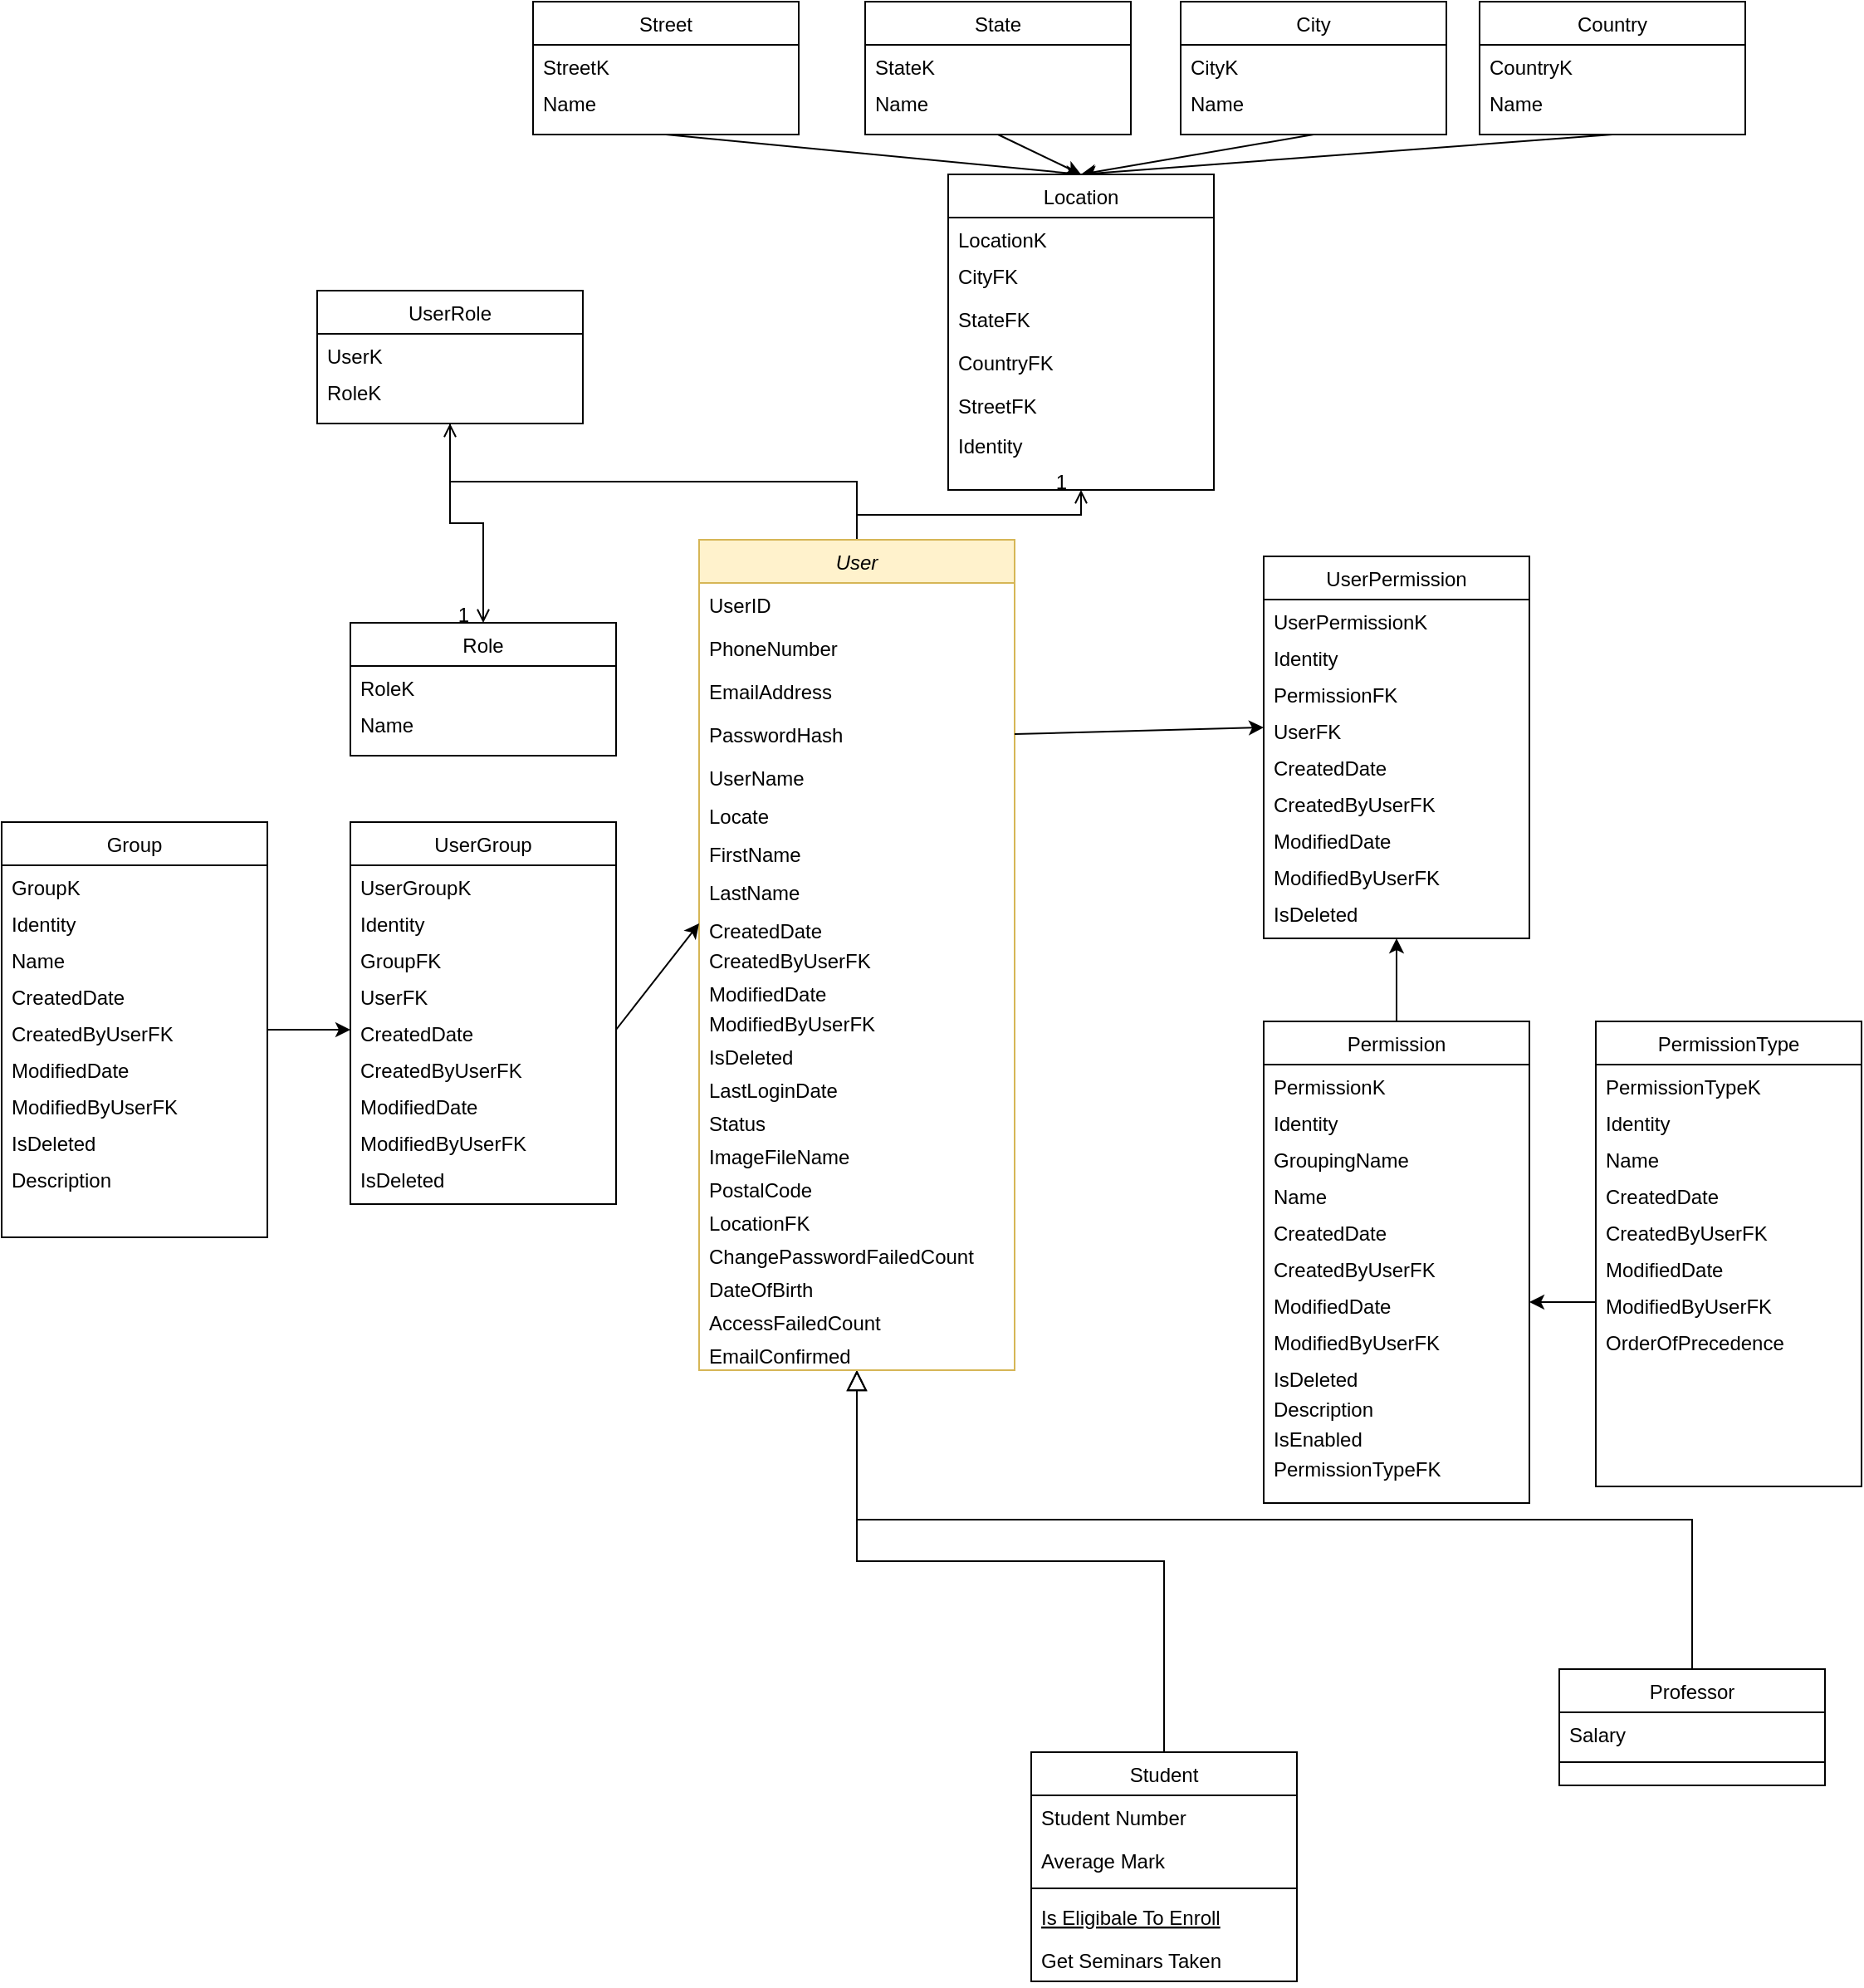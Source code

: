 <mxfile version="13.6.6" type="github">
  <diagram id="C5RBs43oDa-KdzZeNtuy" name="Page-1">
    <mxGraphModel dx="1669" dy="1644" grid="1" gridSize="10" guides="1" tooltips="1" connect="1" arrows="1" fold="1" page="1" pageScale="1" pageWidth="827" pageHeight="1169" math="0" shadow="0">
      <root>
        <mxCell id="WIyWlLk6GJQsqaUBKTNV-0" />
        <mxCell id="WIyWlLk6GJQsqaUBKTNV-1" parent="WIyWlLk6GJQsqaUBKTNV-0" />
        <mxCell id="zkfFHV4jXpPFQw0GAbJ--12" value="" style="endArrow=block;endSize=10;endFill=0;shadow=0;strokeWidth=1;rounded=0;edgeStyle=elbowEdgeStyle;elbow=vertical;" parent="WIyWlLk6GJQsqaUBKTNV-1" source="zkfFHV4jXpPFQw0GAbJ--6" target="zkfFHV4jXpPFQw0GAbJ--0" edge="1">
          <mxGeometry width="160" relative="1" as="geometry">
            <mxPoint x="200" y="203" as="sourcePoint" />
            <mxPoint x="200" y="203" as="targetPoint" />
          </mxGeometry>
        </mxCell>
        <mxCell id="zkfFHV4jXpPFQw0GAbJ--16" value="" style="endArrow=block;endSize=10;endFill=0;shadow=0;strokeWidth=1;rounded=0;edgeStyle=elbowEdgeStyle;elbow=vertical;" parent="WIyWlLk6GJQsqaUBKTNV-1" source="zkfFHV4jXpPFQw0GAbJ--13" target="zkfFHV4jXpPFQw0GAbJ--0" edge="1">
          <mxGeometry width="160" relative="1" as="geometry">
            <mxPoint x="210" y="373" as="sourcePoint" />
            <mxPoint x="310" y="271" as="targetPoint" />
          </mxGeometry>
        </mxCell>
        <mxCell id="zkfFHV4jXpPFQw0GAbJ--26" value="" style="endArrow=open;shadow=0;strokeWidth=1;rounded=0;endFill=1;edgeStyle=elbowEdgeStyle;elbow=vertical;entryX=0.5;entryY=1;entryDx=0;entryDy=0;" parent="WIyWlLk6GJQsqaUBKTNV-1" source="zkfFHV4jXpPFQw0GAbJ--0" target="Q-3guyebxXpcDZq1tB_L-99" edge="1">
          <mxGeometry x="0.5" y="41" relative="1" as="geometry">
            <mxPoint x="380" y="192" as="sourcePoint" />
            <mxPoint x="540" y="192" as="targetPoint" />
            <mxPoint x="-40" y="32" as="offset" />
          </mxGeometry>
        </mxCell>
        <mxCell id="zkfFHV4jXpPFQw0GAbJ--28" value="1" style="resizable=0;align=right;verticalAlign=bottom;labelBackgroundColor=none;fontSize=12;" parent="zkfFHV4jXpPFQw0GAbJ--26" connectable="0" vertex="1">
          <mxGeometry x="1" relative="1" as="geometry">
            <mxPoint x="-7" y="4" as="offset" />
          </mxGeometry>
        </mxCell>
        <mxCell id="zkfFHV4jXpPFQw0GAbJ--6" value="Student" style="swimlane;fontStyle=0;align=center;verticalAlign=top;childLayout=stackLayout;horizontal=1;startSize=26;horizontalStack=0;resizeParent=1;resizeLast=0;collapsible=1;marginBottom=0;rounded=0;shadow=0;strokeWidth=1;" parent="WIyWlLk6GJQsqaUBKTNV-1" vertex="1">
          <mxGeometry x="190" y="470" width="160" height="138" as="geometry">
            <mxRectangle x="130" y="380" width="160" height="26" as="alternateBounds" />
          </mxGeometry>
        </mxCell>
        <mxCell id="zkfFHV4jXpPFQw0GAbJ--7" value="Student Number" style="text;align=left;verticalAlign=top;spacingLeft=4;spacingRight=4;overflow=hidden;rotatable=0;points=[[0,0.5],[1,0.5]];portConstraint=eastwest;" parent="zkfFHV4jXpPFQw0GAbJ--6" vertex="1">
          <mxGeometry y="26" width="160" height="26" as="geometry" />
        </mxCell>
        <mxCell id="zkfFHV4jXpPFQw0GAbJ--8" value="Average Mark" style="text;align=left;verticalAlign=top;spacingLeft=4;spacingRight=4;overflow=hidden;rotatable=0;points=[[0,0.5],[1,0.5]];portConstraint=eastwest;rounded=0;shadow=0;html=0;" parent="zkfFHV4jXpPFQw0GAbJ--6" vertex="1">
          <mxGeometry y="52" width="160" height="26" as="geometry" />
        </mxCell>
        <mxCell id="zkfFHV4jXpPFQw0GAbJ--9" value="" style="line;html=1;strokeWidth=1;align=left;verticalAlign=middle;spacingTop=-1;spacingLeft=3;spacingRight=3;rotatable=0;labelPosition=right;points=[];portConstraint=eastwest;" parent="zkfFHV4jXpPFQw0GAbJ--6" vertex="1">
          <mxGeometry y="78" width="160" height="8" as="geometry" />
        </mxCell>
        <mxCell id="zkfFHV4jXpPFQw0GAbJ--10" value="Is Eligibale To Enroll" style="text;align=left;verticalAlign=top;spacingLeft=4;spacingRight=4;overflow=hidden;rotatable=0;points=[[0,0.5],[1,0.5]];portConstraint=eastwest;fontStyle=4" parent="zkfFHV4jXpPFQw0GAbJ--6" vertex="1">
          <mxGeometry y="86" width="160" height="26" as="geometry" />
        </mxCell>
        <mxCell id="zkfFHV4jXpPFQw0GAbJ--11" value="Get Seminars Taken" style="text;align=left;verticalAlign=top;spacingLeft=4;spacingRight=4;overflow=hidden;rotatable=0;points=[[0,0.5],[1,0.5]];portConstraint=eastwest;" parent="zkfFHV4jXpPFQw0GAbJ--6" vertex="1">
          <mxGeometry y="112" width="160" height="26" as="geometry" />
        </mxCell>
        <mxCell id="zkfFHV4jXpPFQw0GAbJ--13" value="Professor" style="swimlane;fontStyle=0;align=center;verticalAlign=top;childLayout=stackLayout;horizontal=1;startSize=26;horizontalStack=0;resizeParent=1;resizeLast=0;collapsible=1;marginBottom=0;rounded=0;shadow=0;strokeWidth=1;" parent="WIyWlLk6GJQsqaUBKTNV-1" vertex="1">
          <mxGeometry x="508" y="420" width="160" height="70" as="geometry">
            <mxRectangle x="340" y="380" width="170" height="26" as="alternateBounds" />
          </mxGeometry>
        </mxCell>
        <mxCell id="zkfFHV4jXpPFQw0GAbJ--14" value="Salary" style="text;align=left;verticalAlign=top;spacingLeft=4;spacingRight=4;overflow=hidden;rotatable=0;points=[[0,0.5],[1,0.5]];portConstraint=eastwest;" parent="zkfFHV4jXpPFQw0GAbJ--13" vertex="1">
          <mxGeometry y="26" width="160" height="26" as="geometry" />
        </mxCell>
        <mxCell id="zkfFHV4jXpPFQw0GAbJ--15" value="" style="line;html=1;strokeWidth=1;align=left;verticalAlign=middle;spacingTop=-1;spacingLeft=3;spacingRight=3;rotatable=0;labelPosition=right;points=[];portConstraint=eastwest;" parent="zkfFHV4jXpPFQw0GAbJ--13" vertex="1">
          <mxGeometry y="52" width="160" height="8" as="geometry" />
        </mxCell>
        <mxCell id="Q-3guyebxXpcDZq1tB_L-106" value="" style="endArrow=classic;html=1;entryX=0.5;entryY=0;entryDx=0;entryDy=0;exitX=0.5;exitY=1;exitDx=0;exitDy=0;" edge="1" parent="WIyWlLk6GJQsqaUBKTNV-1" source="zkfFHV4jXpPFQw0GAbJ--17" target="Q-3guyebxXpcDZq1tB_L-99">
          <mxGeometry width="50" height="50" relative="1" as="geometry">
            <mxPoint x="390" y="-340" as="sourcePoint" />
            <mxPoint x="440" y="-390" as="targetPoint" />
          </mxGeometry>
        </mxCell>
        <mxCell id="Q-3guyebxXpcDZq1tB_L-114" value="" style="endArrow=classic;html=1;exitX=0.5;exitY=1;exitDx=0;exitDy=0;entryX=0.5;entryY=0;entryDx=0;entryDy=0;" edge="1" parent="WIyWlLk6GJQsqaUBKTNV-1" source="Q-3guyebxXpcDZq1tB_L-107" target="Q-3guyebxXpcDZq1tB_L-99">
          <mxGeometry width="50" height="50" relative="1" as="geometry">
            <mxPoint x="690" y="-350" as="sourcePoint" />
            <mxPoint x="200" y="-330" as="targetPoint" />
          </mxGeometry>
        </mxCell>
        <mxCell id="Q-3guyebxXpcDZq1tB_L-115" value="" style="endArrow=classic;html=1;exitX=0.5;exitY=1;exitDx=0;exitDy=0;entryX=0.5;entryY=0;entryDx=0;entryDy=0;" edge="1" parent="WIyWlLk6GJQsqaUBKTNV-1" source="Q-3guyebxXpcDZq1tB_L-116" target="Q-3guyebxXpcDZq1tB_L-99">
          <mxGeometry width="50" height="50" relative="1" as="geometry">
            <mxPoint x="810" y="-320" as="sourcePoint" />
            <mxPoint x="310" y="-330" as="targetPoint" />
          </mxGeometry>
        </mxCell>
        <mxCell id="Q-3guyebxXpcDZq1tB_L-122" value="" style="endArrow=classic;html=1;exitX=0.5;exitY=1;exitDx=0;exitDy=0;entryX=0.5;entryY=0;entryDx=0;entryDy=0;" edge="1" parent="WIyWlLk6GJQsqaUBKTNV-1" source="Q-3guyebxXpcDZq1tB_L-119" target="Q-3guyebxXpcDZq1tB_L-99">
          <mxGeometry width="50" height="50" relative="1" as="geometry">
            <mxPoint x="490" y="-500" as="sourcePoint" />
            <mxPoint x="200" y="-330" as="targetPoint" />
          </mxGeometry>
        </mxCell>
        <mxCell id="zkfFHV4jXpPFQw0GAbJ--17" value="Street" style="swimlane;fontStyle=0;align=center;verticalAlign=top;childLayout=stackLayout;horizontal=1;startSize=26;horizontalStack=0;resizeParent=1;resizeLast=0;collapsible=1;marginBottom=0;rounded=0;shadow=0;strokeWidth=1;" parent="WIyWlLk6GJQsqaUBKTNV-1" vertex="1">
          <mxGeometry x="-110" y="-584" width="160" height="80" as="geometry">
            <mxRectangle x="550" y="140" width="160" height="26" as="alternateBounds" />
          </mxGeometry>
        </mxCell>
        <mxCell id="zkfFHV4jXpPFQw0GAbJ--18" value="StreetK" style="text;align=left;verticalAlign=top;spacingLeft=4;spacingRight=4;overflow=hidden;rotatable=0;points=[[0,0.5],[1,0.5]];portConstraint=eastwest;" parent="zkfFHV4jXpPFQw0GAbJ--17" vertex="1">
          <mxGeometry y="26" width="160" height="22" as="geometry" />
        </mxCell>
        <mxCell id="zkfFHV4jXpPFQw0GAbJ--19" value="Name" style="text;align=left;verticalAlign=top;spacingLeft=4;spacingRight=4;overflow=hidden;rotatable=0;points=[[0,0.5],[1,0.5]];portConstraint=eastwest;rounded=0;shadow=0;html=0;" parent="zkfFHV4jXpPFQw0GAbJ--17" vertex="1">
          <mxGeometry y="48" width="160" height="26" as="geometry" />
        </mxCell>
        <mxCell id="Q-3guyebxXpcDZq1tB_L-107" value="State" style="swimlane;fontStyle=0;align=center;verticalAlign=top;childLayout=stackLayout;horizontal=1;startSize=26;horizontalStack=0;resizeParent=1;resizeLast=0;collapsible=1;marginBottom=0;rounded=0;shadow=0;strokeWidth=1;" vertex="1" parent="WIyWlLk6GJQsqaUBKTNV-1">
          <mxGeometry x="90" y="-584" width="160" height="80" as="geometry">
            <mxRectangle x="550" y="140" width="160" height="26" as="alternateBounds" />
          </mxGeometry>
        </mxCell>
        <mxCell id="Q-3guyebxXpcDZq1tB_L-108" value="StateK" style="text;align=left;verticalAlign=top;spacingLeft=4;spacingRight=4;overflow=hidden;rotatable=0;points=[[0,0.5],[1,0.5]];portConstraint=eastwest;" vertex="1" parent="Q-3guyebxXpcDZq1tB_L-107">
          <mxGeometry y="26" width="160" height="22" as="geometry" />
        </mxCell>
        <mxCell id="Q-3guyebxXpcDZq1tB_L-109" value="Name" style="text;align=left;verticalAlign=top;spacingLeft=4;spacingRight=4;overflow=hidden;rotatable=0;points=[[0,0.5],[1,0.5]];portConstraint=eastwest;rounded=0;shadow=0;html=0;" vertex="1" parent="Q-3guyebxXpcDZq1tB_L-107">
          <mxGeometry y="48" width="160" height="26" as="geometry" />
        </mxCell>
        <mxCell id="Q-3guyebxXpcDZq1tB_L-116" value="City" style="swimlane;fontStyle=0;align=center;verticalAlign=top;childLayout=stackLayout;horizontal=1;startSize=26;horizontalStack=0;resizeParent=1;resizeLast=0;collapsible=1;marginBottom=0;rounded=0;shadow=0;strokeWidth=1;" vertex="1" parent="WIyWlLk6GJQsqaUBKTNV-1">
          <mxGeometry x="280" y="-584" width="160" height="80" as="geometry">
            <mxRectangle x="550" y="140" width="160" height="26" as="alternateBounds" />
          </mxGeometry>
        </mxCell>
        <mxCell id="Q-3guyebxXpcDZq1tB_L-117" value="CityK" style="text;align=left;verticalAlign=top;spacingLeft=4;spacingRight=4;overflow=hidden;rotatable=0;points=[[0,0.5],[1,0.5]];portConstraint=eastwest;" vertex="1" parent="Q-3guyebxXpcDZq1tB_L-116">
          <mxGeometry y="26" width="160" height="22" as="geometry" />
        </mxCell>
        <mxCell id="Q-3guyebxXpcDZq1tB_L-118" value="Name" style="text;align=left;verticalAlign=top;spacingLeft=4;spacingRight=4;overflow=hidden;rotatable=0;points=[[0,0.5],[1,0.5]];portConstraint=eastwest;rounded=0;shadow=0;html=0;" vertex="1" parent="Q-3guyebxXpcDZq1tB_L-116">
          <mxGeometry y="48" width="160" height="26" as="geometry" />
        </mxCell>
        <mxCell id="Q-3guyebxXpcDZq1tB_L-119" value="Country" style="swimlane;fontStyle=0;align=center;verticalAlign=top;childLayout=stackLayout;horizontal=1;startSize=26;horizontalStack=0;resizeParent=1;resizeLast=0;collapsible=1;marginBottom=0;rounded=0;shadow=0;strokeWidth=1;" vertex="1" parent="WIyWlLk6GJQsqaUBKTNV-1">
          <mxGeometry x="460" y="-584" width="160" height="80" as="geometry">
            <mxRectangle x="550" y="140" width="160" height="26" as="alternateBounds" />
          </mxGeometry>
        </mxCell>
        <mxCell id="Q-3guyebxXpcDZq1tB_L-120" value="CountryK" style="text;align=left;verticalAlign=top;spacingLeft=4;spacingRight=4;overflow=hidden;rotatable=0;points=[[0,0.5],[1,0.5]];portConstraint=eastwest;" vertex="1" parent="Q-3guyebxXpcDZq1tB_L-119">
          <mxGeometry y="26" width="160" height="22" as="geometry" />
        </mxCell>
        <mxCell id="Q-3guyebxXpcDZq1tB_L-121" value="Name" style="text;align=left;verticalAlign=top;spacingLeft=4;spacingRight=4;overflow=hidden;rotatable=0;points=[[0,0.5],[1,0.5]];portConstraint=eastwest;rounded=0;shadow=0;html=0;" vertex="1" parent="Q-3guyebxXpcDZq1tB_L-119">
          <mxGeometry y="48" width="160" height="26" as="geometry" />
        </mxCell>
        <mxCell id="Q-3guyebxXpcDZq1tB_L-99" value="Location" style="swimlane;fontStyle=0;align=center;verticalAlign=top;childLayout=stackLayout;horizontal=1;startSize=26;horizontalStack=0;resizeParent=1;resizeLast=0;collapsible=1;marginBottom=0;rounded=0;shadow=0;strokeWidth=1;" vertex="1" parent="WIyWlLk6GJQsqaUBKTNV-1">
          <mxGeometry x="140" y="-480" width="160" height="190" as="geometry">
            <mxRectangle x="550" y="140" width="160" height="26" as="alternateBounds" />
          </mxGeometry>
        </mxCell>
        <mxCell id="Q-3guyebxXpcDZq1tB_L-100" value="LocationK" style="text;align=left;verticalAlign=top;spacingLeft=4;spacingRight=4;overflow=hidden;rotatable=0;points=[[0,0.5],[1,0.5]];portConstraint=eastwest;" vertex="1" parent="Q-3guyebxXpcDZq1tB_L-99">
          <mxGeometry y="26" width="160" height="22" as="geometry" />
        </mxCell>
        <mxCell id="Q-3guyebxXpcDZq1tB_L-101" value="CityFK" style="text;align=left;verticalAlign=top;spacingLeft=4;spacingRight=4;overflow=hidden;rotatable=0;points=[[0,0.5],[1,0.5]];portConstraint=eastwest;rounded=0;shadow=0;html=0;" vertex="1" parent="Q-3guyebxXpcDZq1tB_L-99">
          <mxGeometry y="48" width="160" height="26" as="geometry" />
        </mxCell>
        <mxCell id="Q-3guyebxXpcDZq1tB_L-102" value="StateFK" style="text;align=left;verticalAlign=top;spacingLeft=4;spacingRight=4;overflow=hidden;rotatable=0;points=[[0,0.5],[1,0.5]];portConstraint=eastwest;rounded=0;shadow=0;html=0;" vertex="1" parent="Q-3guyebxXpcDZq1tB_L-99">
          <mxGeometry y="74" width="160" height="26" as="geometry" />
        </mxCell>
        <mxCell id="Q-3guyebxXpcDZq1tB_L-103" value="CountryFK" style="text;align=left;verticalAlign=top;spacingLeft=4;spacingRight=4;overflow=hidden;rotatable=0;points=[[0,0.5],[1,0.5]];portConstraint=eastwest;rounded=0;shadow=0;html=0;" vertex="1" parent="Q-3guyebxXpcDZq1tB_L-99">
          <mxGeometry y="100" width="160" height="26" as="geometry" />
        </mxCell>
        <mxCell id="Q-3guyebxXpcDZq1tB_L-104" value="StreetFK" style="text;align=left;verticalAlign=top;spacingLeft=4;spacingRight=4;overflow=hidden;rotatable=0;points=[[0,0.5],[1,0.5]];portConstraint=eastwest;rounded=0;shadow=0;html=0;" vertex="1" parent="Q-3guyebxXpcDZq1tB_L-99">
          <mxGeometry y="126" width="160" height="24" as="geometry" />
        </mxCell>
        <mxCell id="Q-3guyebxXpcDZq1tB_L-105" value="Identity" style="text;align=left;verticalAlign=top;spacingLeft=4;spacingRight=4;overflow=hidden;rotatable=0;points=[[0,0.5],[1,0.5]];portConstraint=eastwest;rounded=0;shadow=0;html=0;" vertex="1" parent="Q-3guyebxXpcDZq1tB_L-99">
          <mxGeometry y="150" width="160" height="24" as="geometry" />
        </mxCell>
        <mxCell id="Q-3guyebxXpcDZq1tB_L-137" value="" style="endArrow=open;shadow=0;strokeWidth=1;rounded=0;endFill=1;edgeStyle=elbowEdgeStyle;elbow=vertical;entryX=0.5;entryY=0;entryDx=0;entryDy=0;exitX=0.5;exitY=1;exitDx=0;exitDy=0;" edge="1" parent="WIyWlLk6GJQsqaUBKTNV-1" source="Q-3guyebxXpcDZq1tB_L-139" target="Q-3guyebxXpcDZq1tB_L-130">
          <mxGeometry x="0.5" y="41" relative="1" as="geometry">
            <mxPoint x="-140" y="-310" as="sourcePoint" />
            <mxPoint x="230" y="-280" as="targetPoint" />
            <mxPoint x="-40" y="32" as="offset" />
          </mxGeometry>
        </mxCell>
        <mxCell id="Q-3guyebxXpcDZq1tB_L-138" value="1" style="resizable=0;align=right;verticalAlign=bottom;labelBackgroundColor=none;fontSize=12;" connectable="0" vertex="1" parent="Q-3guyebxXpcDZq1tB_L-137">
          <mxGeometry x="1" relative="1" as="geometry">
            <mxPoint x="-7" y="4" as="offset" />
          </mxGeometry>
        </mxCell>
        <mxCell id="Q-3guyebxXpcDZq1tB_L-142" value="" style="endArrow=open;shadow=0;strokeWidth=1;rounded=0;endFill=1;edgeStyle=elbowEdgeStyle;elbow=vertical;exitX=0.5;exitY=0;exitDx=0;exitDy=0;entryX=0.5;entryY=1;entryDx=0;entryDy=0;" edge="1" parent="WIyWlLk6GJQsqaUBKTNV-1" source="zkfFHV4jXpPFQw0GAbJ--0" target="Q-3guyebxXpcDZq1tB_L-139">
          <mxGeometry x="0.5" y="41" relative="1" as="geometry">
            <mxPoint x="155" y="-250" as="sourcePoint" />
            <mxPoint x="-110" y="-320" as="targetPoint" />
            <mxPoint x="-40" y="32" as="offset" />
          </mxGeometry>
        </mxCell>
        <mxCell id="Q-3guyebxXpcDZq1tB_L-130" value="Role" style="swimlane;fontStyle=0;align=center;verticalAlign=top;childLayout=stackLayout;horizontal=1;startSize=26;horizontalStack=0;resizeParent=1;resizeLast=0;collapsible=1;marginBottom=0;rounded=0;shadow=0;strokeWidth=1;" vertex="1" parent="WIyWlLk6GJQsqaUBKTNV-1">
          <mxGeometry x="-220" y="-210" width="160" height="80" as="geometry">
            <mxRectangle x="550" y="140" width="160" height="26" as="alternateBounds" />
          </mxGeometry>
        </mxCell>
        <mxCell id="Q-3guyebxXpcDZq1tB_L-131" value="RoleK" style="text;align=left;verticalAlign=top;spacingLeft=4;spacingRight=4;overflow=hidden;rotatable=0;points=[[0,0.5],[1,0.5]];portConstraint=eastwest;" vertex="1" parent="Q-3guyebxXpcDZq1tB_L-130">
          <mxGeometry y="26" width="160" height="22" as="geometry" />
        </mxCell>
        <mxCell id="Q-3guyebxXpcDZq1tB_L-132" value="Name" style="text;align=left;verticalAlign=top;spacingLeft=4;spacingRight=4;overflow=hidden;rotatable=0;points=[[0,0.5],[1,0.5]];portConstraint=eastwest;rounded=0;shadow=0;html=0;" vertex="1" parent="Q-3guyebxXpcDZq1tB_L-130">
          <mxGeometry y="48" width="160" height="26" as="geometry" />
        </mxCell>
        <mxCell id="zkfFHV4jXpPFQw0GAbJ--0" value="User" style="swimlane;fontStyle=2;align=center;verticalAlign=top;childLayout=stackLayout;horizontal=1;startSize=26;horizontalStack=0;resizeParent=1;resizeLast=0;collapsible=1;marginBottom=0;rounded=0;shadow=0;strokeWidth=1;fillColor=#fff2cc;strokeColor=#d6b656;" parent="WIyWlLk6GJQsqaUBKTNV-1" vertex="1">
          <mxGeometry x="-10" y="-260" width="190" height="500" as="geometry">
            <mxRectangle x="230" y="140" width="160" height="26" as="alternateBounds" />
          </mxGeometry>
        </mxCell>
        <mxCell id="zkfFHV4jXpPFQw0GAbJ--1" value="UserID" style="text;align=left;verticalAlign=top;spacingLeft=4;spacingRight=4;overflow=hidden;rotatable=0;points=[[0,0.5],[1,0.5]];portConstraint=eastwest;" parent="zkfFHV4jXpPFQw0GAbJ--0" vertex="1">
          <mxGeometry y="26" width="190" height="26" as="geometry" />
        </mxCell>
        <mxCell id="zkfFHV4jXpPFQw0GAbJ--2" value="PhoneNumber" style="text;align=left;verticalAlign=top;spacingLeft=4;spacingRight=4;overflow=hidden;rotatable=0;points=[[0,0.5],[1,0.5]];portConstraint=eastwest;rounded=0;shadow=0;html=0;" parent="zkfFHV4jXpPFQw0GAbJ--0" vertex="1">
          <mxGeometry y="52" width="190" height="26" as="geometry" />
        </mxCell>
        <mxCell id="zkfFHV4jXpPFQw0GAbJ--3" value="EmailAddress" style="text;align=left;verticalAlign=top;spacingLeft=4;spacingRight=4;overflow=hidden;rotatable=0;points=[[0,0.5],[1,0.5]];portConstraint=eastwest;rounded=0;shadow=0;html=0;" parent="zkfFHV4jXpPFQw0GAbJ--0" vertex="1">
          <mxGeometry y="78" width="190" height="26" as="geometry" />
        </mxCell>
        <mxCell id="Q-3guyebxXpcDZq1tB_L-30" value="PasswordHash" style="text;align=left;verticalAlign=top;spacingLeft=4;spacingRight=4;overflow=hidden;rotatable=0;points=[[0,0.5],[1,0.5]];portConstraint=eastwest;rounded=0;shadow=0;html=0;" vertex="1" parent="zkfFHV4jXpPFQw0GAbJ--0">
          <mxGeometry y="104" width="190" height="26" as="geometry" />
        </mxCell>
        <mxCell id="Q-3guyebxXpcDZq1tB_L-31" value="UserName" style="text;align=left;verticalAlign=top;spacingLeft=4;spacingRight=4;overflow=hidden;rotatable=0;points=[[0,0.5],[1,0.5]];portConstraint=eastwest;rounded=0;shadow=0;html=0;" vertex="1" parent="zkfFHV4jXpPFQw0GAbJ--0">
          <mxGeometry y="130" width="190" height="23" as="geometry" />
        </mxCell>
        <mxCell id="Q-3guyebxXpcDZq1tB_L-32" value="Locate" style="text;align=left;verticalAlign=top;spacingLeft=4;spacingRight=4;overflow=hidden;rotatable=0;points=[[0,0.5],[1,0.5]];portConstraint=eastwest;rounded=0;shadow=0;html=0;" vertex="1" parent="zkfFHV4jXpPFQw0GAbJ--0">
          <mxGeometry y="153" width="190" height="23" as="geometry" />
        </mxCell>
        <mxCell id="Q-3guyebxXpcDZq1tB_L-33" value="FirstName" style="text;align=left;verticalAlign=top;spacingLeft=4;spacingRight=4;overflow=hidden;rotatable=0;points=[[0,0.5],[1,0.5]];portConstraint=eastwest;rounded=0;shadow=0;html=0;" vertex="1" parent="zkfFHV4jXpPFQw0GAbJ--0">
          <mxGeometry y="176" width="190" height="23" as="geometry" />
        </mxCell>
        <mxCell id="Q-3guyebxXpcDZq1tB_L-34" value="LastName" style="text;align=left;verticalAlign=top;spacingLeft=4;spacingRight=4;overflow=hidden;rotatable=0;points=[[0,0.5],[1,0.5]];portConstraint=eastwest;rounded=0;shadow=0;html=0;" vertex="1" parent="zkfFHV4jXpPFQw0GAbJ--0">
          <mxGeometry y="199" width="190" height="23" as="geometry" />
        </mxCell>
        <mxCell id="Q-3guyebxXpcDZq1tB_L-35" value="CreatedDate" style="text;align=left;verticalAlign=top;spacingLeft=4;spacingRight=4;overflow=hidden;rotatable=0;points=[[0,0.5],[1,0.5]];portConstraint=eastwest;rounded=0;shadow=0;html=0;" vertex="1" parent="zkfFHV4jXpPFQw0GAbJ--0">
          <mxGeometry y="222" width="190" height="18" as="geometry" />
        </mxCell>
        <mxCell id="Q-3guyebxXpcDZq1tB_L-36" value="CreatedByUserFK" style="text;align=left;verticalAlign=top;spacingLeft=4;spacingRight=4;overflow=hidden;rotatable=0;points=[[0,0.5],[1,0.5]];portConstraint=eastwest;rounded=0;shadow=0;html=0;" vertex="1" parent="zkfFHV4jXpPFQw0GAbJ--0">
          <mxGeometry y="240" width="190" height="20" as="geometry" />
        </mxCell>
        <mxCell id="Q-3guyebxXpcDZq1tB_L-37" value="ModifiedDate" style="text;align=left;verticalAlign=top;spacingLeft=4;spacingRight=4;overflow=hidden;rotatable=0;points=[[0,0.5],[1,0.5]];portConstraint=eastwest;rounded=0;shadow=0;html=0;" vertex="1" parent="zkfFHV4jXpPFQw0GAbJ--0">
          <mxGeometry y="260" width="190" height="18" as="geometry" />
        </mxCell>
        <mxCell id="Q-3guyebxXpcDZq1tB_L-38" value="ModifiedByUserFK" style="text;align=left;verticalAlign=top;spacingLeft=4;spacingRight=4;overflow=hidden;rotatable=0;points=[[0,0.5],[1,0.5]];portConstraint=eastwest;rounded=0;shadow=0;html=0;" vertex="1" parent="zkfFHV4jXpPFQw0GAbJ--0">
          <mxGeometry y="278" width="190" height="20" as="geometry" />
        </mxCell>
        <mxCell id="Q-3guyebxXpcDZq1tB_L-53" value="IsDeleted" style="text;align=left;verticalAlign=top;spacingLeft=4;spacingRight=4;overflow=hidden;rotatable=0;points=[[0,0.5],[1,0.5]];portConstraint=eastwest;rounded=0;shadow=0;html=0;" vertex="1" parent="zkfFHV4jXpPFQw0GAbJ--0">
          <mxGeometry y="298" width="190" height="20" as="geometry" />
        </mxCell>
        <mxCell id="Q-3guyebxXpcDZq1tB_L-83" value="LastLoginDate" style="text;align=left;verticalAlign=top;spacingLeft=4;spacingRight=4;overflow=hidden;rotatable=0;points=[[0,0.5],[1,0.5]];portConstraint=eastwest;rounded=0;shadow=0;html=0;" vertex="1" parent="zkfFHV4jXpPFQw0GAbJ--0">
          <mxGeometry y="318" width="190" height="20" as="geometry" />
        </mxCell>
        <mxCell id="Q-3guyebxXpcDZq1tB_L-84" value="Status" style="text;align=left;verticalAlign=top;spacingLeft=4;spacingRight=4;overflow=hidden;rotatable=0;points=[[0,0.5],[1,0.5]];portConstraint=eastwest;rounded=0;shadow=0;html=0;" vertex="1" parent="zkfFHV4jXpPFQw0GAbJ--0">
          <mxGeometry y="338" width="190" height="20" as="geometry" />
        </mxCell>
        <mxCell id="Q-3guyebxXpcDZq1tB_L-86" value="ImageFileName" style="text;align=left;verticalAlign=top;spacingLeft=4;spacingRight=4;overflow=hidden;rotatable=0;points=[[0,0.5],[1,0.5]];portConstraint=eastwest;rounded=0;shadow=0;html=0;" vertex="1" parent="zkfFHV4jXpPFQw0GAbJ--0">
          <mxGeometry y="358" width="190" height="20" as="geometry" />
        </mxCell>
        <mxCell id="Q-3guyebxXpcDZq1tB_L-89" value="PostalCode" style="text;align=left;verticalAlign=top;spacingLeft=4;spacingRight=4;overflow=hidden;rotatable=0;points=[[0,0.5],[1,0.5]];portConstraint=eastwest;rounded=0;shadow=0;html=0;" vertex="1" parent="zkfFHV4jXpPFQw0GAbJ--0">
          <mxGeometry y="378" width="190" height="20" as="geometry" />
        </mxCell>
        <mxCell id="Q-3guyebxXpcDZq1tB_L-91" value="LocationFK" style="text;align=left;verticalAlign=top;spacingLeft=4;spacingRight=4;overflow=hidden;rotatable=0;points=[[0,0.5],[1,0.5]];portConstraint=eastwest;rounded=0;shadow=0;html=0;" vertex="1" parent="zkfFHV4jXpPFQw0GAbJ--0">
          <mxGeometry y="398" width="190" height="20" as="geometry" />
        </mxCell>
        <mxCell id="Q-3guyebxXpcDZq1tB_L-92" value="ChangePasswordFailedCount" style="text;align=left;verticalAlign=top;spacingLeft=4;spacingRight=4;overflow=hidden;rotatable=0;points=[[0,0.5],[1,0.5]];portConstraint=eastwest;rounded=0;shadow=0;html=0;" vertex="1" parent="zkfFHV4jXpPFQw0GAbJ--0">
          <mxGeometry y="418" width="190" height="20" as="geometry" />
        </mxCell>
        <mxCell id="Q-3guyebxXpcDZq1tB_L-94" value="DateOfBirth" style="text;align=left;verticalAlign=top;spacingLeft=4;spacingRight=4;overflow=hidden;rotatable=0;points=[[0,0.5],[1,0.5]];portConstraint=eastwest;rounded=0;shadow=0;html=0;" vertex="1" parent="zkfFHV4jXpPFQw0GAbJ--0">
          <mxGeometry y="438" width="190" height="20" as="geometry" />
        </mxCell>
        <mxCell id="Q-3guyebxXpcDZq1tB_L-95" value="AccessFailedCount" style="text;align=left;verticalAlign=top;spacingLeft=4;spacingRight=4;overflow=hidden;rotatable=0;points=[[0,0.5],[1,0.5]];portConstraint=eastwest;rounded=0;shadow=0;html=0;" vertex="1" parent="zkfFHV4jXpPFQw0GAbJ--0">
          <mxGeometry y="458" width="190" height="20" as="geometry" />
        </mxCell>
        <mxCell id="Q-3guyebxXpcDZq1tB_L-96" value="EmailConfirmed" style="text;align=left;verticalAlign=top;spacingLeft=4;spacingRight=4;overflow=hidden;rotatable=0;points=[[0,0.5],[1,0.5]];portConstraint=eastwest;rounded=0;shadow=0;html=0;" vertex="1" parent="zkfFHV4jXpPFQw0GAbJ--0">
          <mxGeometry y="478" width="190" height="20" as="geometry" />
        </mxCell>
        <mxCell id="Q-3guyebxXpcDZq1tB_L-139" value="UserRole" style="swimlane;fontStyle=0;align=center;verticalAlign=top;childLayout=stackLayout;horizontal=1;startSize=26;horizontalStack=0;resizeParent=1;resizeLast=0;collapsible=1;marginBottom=0;rounded=0;shadow=0;strokeWidth=1;" vertex="1" parent="WIyWlLk6GJQsqaUBKTNV-1">
          <mxGeometry x="-240" y="-410" width="160" height="80" as="geometry">
            <mxRectangle x="550" y="140" width="160" height="26" as="alternateBounds" />
          </mxGeometry>
        </mxCell>
        <mxCell id="Q-3guyebxXpcDZq1tB_L-140" value="UserK" style="text;align=left;verticalAlign=top;spacingLeft=4;spacingRight=4;overflow=hidden;rotatable=0;points=[[0,0.5],[1,0.5]];portConstraint=eastwest;" vertex="1" parent="Q-3guyebxXpcDZq1tB_L-139">
          <mxGeometry y="26" width="160" height="22" as="geometry" />
        </mxCell>
        <mxCell id="Q-3guyebxXpcDZq1tB_L-141" value="RoleK" style="text;align=left;verticalAlign=top;spacingLeft=4;spacingRight=4;overflow=hidden;rotatable=0;points=[[0,0.5],[1,0.5]];portConstraint=eastwest;rounded=0;shadow=0;html=0;" vertex="1" parent="Q-3guyebxXpcDZq1tB_L-139">
          <mxGeometry y="48" width="160" height="26" as="geometry" />
        </mxCell>
        <mxCell id="Q-3guyebxXpcDZq1tB_L-156" value="" style="endArrow=classic;html=1;entryX=0;entryY=0.5;entryDx=0;entryDy=0;exitX=1;exitY=0.5;exitDx=0;exitDy=0;" edge="1" parent="WIyWlLk6GJQsqaUBKTNV-1" source="Q-3guyebxXpcDZq1tB_L-30" target="Q-3guyebxXpcDZq1tB_L-148">
          <mxGeometry width="50" height="50" relative="1" as="geometry">
            <mxPoint x="200" y="-70" as="sourcePoint" />
            <mxPoint x="230" y="-470" as="targetPoint" />
          </mxGeometry>
        </mxCell>
        <mxCell id="Q-3guyebxXpcDZq1tB_L-157" value="UserGroup" style="swimlane;fontStyle=0;align=center;verticalAlign=top;childLayout=stackLayout;horizontal=1;startSize=26;horizontalStack=0;resizeParent=1;resizeLast=0;collapsible=1;marginBottom=0;rounded=0;shadow=0;strokeWidth=1;" vertex="1" parent="WIyWlLk6GJQsqaUBKTNV-1">
          <mxGeometry x="-220" y="-90" width="160" height="230" as="geometry">
            <mxRectangle x="550" y="140" width="160" height="26" as="alternateBounds" />
          </mxGeometry>
        </mxCell>
        <mxCell id="Q-3guyebxXpcDZq1tB_L-158" value="UserGroupK" style="text;align=left;verticalAlign=top;spacingLeft=4;spacingRight=4;overflow=hidden;rotatable=0;points=[[0,0.5],[1,0.5]];portConstraint=eastwest;" vertex="1" parent="Q-3guyebxXpcDZq1tB_L-157">
          <mxGeometry y="26" width="160" height="22" as="geometry" />
        </mxCell>
        <mxCell id="Q-3guyebxXpcDZq1tB_L-159" value="Identity" style="text;align=left;verticalAlign=top;spacingLeft=4;spacingRight=4;overflow=hidden;rotatable=0;points=[[0,0.5],[1,0.5]];portConstraint=eastwest;rounded=0;shadow=0;html=0;" vertex="1" parent="Q-3guyebxXpcDZq1tB_L-157">
          <mxGeometry y="48" width="160" height="22" as="geometry" />
        </mxCell>
        <mxCell id="Q-3guyebxXpcDZq1tB_L-160" value="GroupFK" style="text;align=left;verticalAlign=top;spacingLeft=4;spacingRight=4;overflow=hidden;rotatable=0;points=[[0,0.5],[1,0.5]];portConstraint=eastwest;rounded=0;shadow=0;html=0;" vertex="1" parent="Q-3guyebxXpcDZq1tB_L-157">
          <mxGeometry y="70" width="160" height="22" as="geometry" />
        </mxCell>
        <mxCell id="Q-3guyebxXpcDZq1tB_L-161" value="UserFK" style="text;align=left;verticalAlign=top;spacingLeft=4;spacingRight=4;overflow=hidden;rotatable=0;points=[[0,0.5],[1,0.5]];portConstraint=eastwest;rounded=0;shadow=0;html=0;" vertex="1" parent="Q-3guyebxXpcDZq1tB_L-157">
          <mxGeometry y="92" width="160" height="22" as="geometry" />
        </mxCell>
        <mxCell id="Q-3guyebxXpcDZq1tB_L-162" value="CreatedDate" style="text;align=left;verticalAlign=top;spacingLeft=4;spacingRight=4;overflow=hidden;rotatable=0;points=[[0,0.5],[1,0.5]];portConstraint=eastwest;rounded=0;shadow=0;html=0;" vertex="1" parent="Q-3guyebxXpcDZq1tB_L-157">
          <mxGeometry y="114" width="160" height="22" as="geometry" />
        </mxCell>
        <mxCell id="Q-3guyebxXpcDZq1tB_L-163" value="CreatedByUserFK" style="text;align=left;verticalAlign=top;spacingLeft=4;spacingRight=4;overflow=hidden;rotatable=0;points=[[0,0.5],[1,0.5]];portConstraint=eastwest;rounded=0;shadow=0;html=0;" vertex="1" parent="Q-3guyebxXpcDZq1tB_L-157">
          <mxGeometry y="136" width="160" height="22" as="geometry" />
        </mxCell>
        <mxCell id="Q-3guyebxXpcDZq1tB_L-164" value="ModifiedDate" style="text;align=left;verticalAlign=top;spacingLeft=4;spacingRight=4;overflow=hidden;rotatable=0;points=[[0,0.5],[1,0.5]];portConstraint=eastwest;rounded=0;shadow=0;html=0;" vertex="1" parent="Q-3guyebxXpcDZq1tB_L-157">
          <mxGeometry y="158" width="160" height="22" as="geometry" />
        </mxCell>
        <mxCell id="Q-3guyebxXpcDZq1tB_L-165" value="ModifiedByUserFK" style="text;align=left;verticalAlign=top;spacingLeft=4;spacingRight=4;overflow=hidden;rotatable=0;points=[[0,0.5],[1,0.5]];portConstraint=eastwest;rounded=0;shadow=0;html=0;" vertex="1" parent="Q-3guyebxXpcDZq1tB_L-157">
          <mxGeometry y="180" width="160" height="22" as="geometry" />
        </mxCell>
        <mxCell id="Q-3guyebxXpcDZq1tB_L-166" value="IsDeleted" style="text;align=left;verticalAlign=top;spacingLeft=4;spacingRight=4;overflow=hidden;rotatable=0;points=[[0,0.5],[1,0.5]];portConstraint=eastwest;rounded=0;shadow=0;html=0;" vertex="1" parent="Q-3guyebxXpcDZq1tB_L-157">
          <mxGeometry y="202" width="160" height="22" as="geometry" />
        </mxCell>
        <mxCell id="Q-3guyebxXpcDZq1tB_L-179" value="" style="endArrow=classic;html=1;exitX=0;exitY=0.5;exitDx=0;exitDy=0;entryX=1;entryY=0.5;entryDx=0;entryDy=0;" edge="1" parent="WIyWlLk6GJQsqaUBKTNV-1" source="Q-3guyebxXpcDZq1tB_L-175" target="Q-3guyebxXpcDZq1tB_L-187">
          <mxGeometry width="50" height="50" relative="1" as="geometry">
            <mxPoint x="190" y="-133" as="sourcePoint" />
            <mxPoint x="410" y="-20" as="targetPoint" />
          </mxGeometry>
        </mxCell>
        <mxCell id="Q-3guyebxXpcDZq1tB_L-144" value="UserPermission" style="swimlane;fontStyle=0;align=center;verticalAlign=top;childLayout=stackLayout;horizontal=1;startSize=26;horizontalStack=0;resizeParent=1;resizeLast=0;collapsible=1;marginBottom=0;rounded=0;shadow=0;strokeWidth=1;" vertex="1" parent="WIyWlLk6GJQsqaUBKTNV-1">
          <mxGeometry x="330" y="-250" width="160" height="230" as="geometry">
            <mxRectangle x="550" y="140" width="160" height="26" as="alternateBounds" />
          </mxGeometry>
        </mxCell>
        <mxCell id="Q-3guyebxXpcDZq1tB_L-145" value="UserPermissionK" style="text;align=left;verticalAlign=top;spacingLeft=4;spacingRight=4;overflow=hidden;rotatable=0;points=[[0,0.5],[1,0.5]];portConstraint=eastwest;" vertex="1" parent="Q-3guyebxXpcDZq1tB_L-144">
          <mxGeometry y="26" width="160" height="22" as="geometry" />
        </mxCell>
        <mxCell id="Q-3guyebxXpcDZq1tB_L-146" value="Identity" style="text;align=left;verticalAlign=top;spacingLeft=4;spacingRight=4;overflow=hidden;rotatable=0;points=[[0,0.5],[1,0.5]];portConstraint=eastwest;rounded=0;shadow=0;html=0;" vertex="1" parent="Q-3guyebxXpcDZq1tB_L-144">
          <mxGeometry y="48" width="160" height="22" as="geometry" />
        </mxCell>
        <mxCell id="Q-3guyebxXpcDZq1tB_L-147" value="PermissionFK" style="text;align=left;verticalAlign=top;spacingLeft=4;spacingRight=4;overflow=hidden;rotatable=0;points=[[0,0.5],[1,0.5]];portConstraint=eastwest;rounded=0;shadow=0;html=0;" vertex="1" parent="Q-3guyebxXpcDZq1tB_L-144">
          <mxGeometry y="70" width="160" height="22" as="geometry" />
        </mxCell>
        <mxCell id="Q-3guyebxXpcDZq1tB_L-148" value="UserFK" style="text;align=left;verticalAlign=top;spacingLeft=4;spacingRight=4;overflow=hidden;rotatable=0;points=[[0,0.5],[1,0.5]];portConstraint=eastwest;rounded=0;shadow=0;html=0;" vertex="1" parent="Q-3guyebxXpcDZq1tB_L-144">
          <mxGeometry y="92" width="160" height="22" as="geometry" />
        </mxCell>
        <mxCell id="Q-3guyebxXpcDZq1tB_L-149" value="CreatedDate" style="text;align=left;verticalAlign=top;spacingLeft=4;spacingRight=4;overflow=hidden;rotatable=0;points=[[0,0.5],[1,0.5]];portConstraint=eastwest;rounded=0;shadow=0;html=0;" vertex="1" parent="Q-3guyebxXpcDZq1tB_L-144">
          <mxGeometry y="114" width="160" height="22" as="geometry" />
        </mxCell>
        <mxCell id="Q-3guyebxXpcDZq1tB_L-150" value="CreatedByUserFK" style="text;align=left;verticalAlign=top;spacingLeft=4;spacingRight=4;overflow=hidden;rotatable=0;points=[[0,0.5],[1,0.5]];portConstraint=eastwest;rounded=0;shadow=0;html=0;" vertex="1" parent="Q-3guyebxXpcDZq1tB_L-144">
          <mxGeometry y="136" width="160" height="22" as="geometry" />
        </mxCell>
        <mxCell id="Q-3guyebxXpcDZq1tB_L-151" value="ModifiedDate" style="text;align=left;verticalAlign=top;spacingLeft=4;spacingRight=4;overflow=hidden;rotatable=0;points=[[0,0.5],[1,0.5]];portConstraint=eastwest;rounded=0;shadow=0;html=0;" vertex="1" parent="Q-3guyebxXpcDZq1tB_L-144">
          <mxGeometry y="158" width="160" height="22" as="geometry" />
        </mxCell>
        <mxCell id="Q-3guyebxXpcDZq1tB_L-152" value="ModifiedByUserFK" style="text;align=left;verticalAlign=top;spacingLeft=4;spacingRight=4;overflow=hidden;rotatable=0;points=[[0,0.5],[1,0.5]];portConstraint=eastwest;rounded=0;shadow=0;html=0;" vertex="1" parent="Q-3guyebxXpcDZq1tB_L-144">
          <mxGeometry y="180" width="160" height="22" as="geometry" />
        </mxCell>
        <mxCell id="Q-3guyebxXpcDZq1tB_L-153" value="IsDeleted" style="text;align=left;verticalAlign=top;spacingLeft=4;spacingRight=4;overflow=hidden;rotatable=0;points=[[0,0.5],[1,0.5]];portConstraint=eastwest;rounded=0;shadow=0;html=0;" vertex="1" parent="Q-3guyebxXpcDZq1tB_L-144">
          <mxGeometry y="202" width="160" height="22" as="geometry" />
        </mxCell>
        <mxCell id="Q-3guyebxXpcDZq1tB_L-167" value="PermissionType&#xa;" style="swimlane;fontStyle=0;align=center;verticalAlign=top;childLayout=stackLayout;horizontal=1;startSize=26;horizontalStack=0;resizeParent=1;resizeLast=0;collapsible=1;marginBottom=0;rounded=0;shadow=0;strokeWidth=1;" vertex="1" parent="WIyWlLk6GJQsqaUBKTNV-1">
          <mxGeometry x="530" y="30" width="160" height="280" as="geometry">
            <mxRectangle x="550" y="140" width="160" height="26" as="alternateBounds" />
          </mxGeometry>
        </mxCell>
        <mxCell id="Q-3guyebxXpcDZq1tB_L-168" value="PermissionTypeK" style="text;align=left;verticalAlign=top;spacingLeft=4;spacingRight=4;overflow=hidden;rotatable=0;points=[[0,0.5],[1,0.5]];portConstraint=eastwest;" vertex="1" parent="Q-3guyebxXpcDZq1tB_L-167">
          <mxGeometry y="26" width="160" height="22" as="geometry" />
        </mxCell>
        <mxCell id="Q-3guyebxXpcDZq1tB_L-169" value="Identity" style="text;align=left;verticalAlign=top;spacingLeft=4;spacingRight=4;overflow=hidden;rotatable=0;points=[[0,0.5],[1,0.5]];portConstraint=eastwest;rounded=0;shadow=0;html=0;" vertex="1" parent="Q-3guyebxXpcDZq1tB_L-167">
          <mxGeometry y="48" width="160" height="22" as="geometry" />
        </mxCell>
        <mxCell id="Q-3guyebxXpcDZq1tB_L-170" value="Name" style="text;align=left;verticalAlign=top;spacingLeft=4;spacingRight=4;overflow=hidden;rotatable=0;points=[[0,0.5],[1,0.5]];portConstraint=eastwest;rounded=0;shadow=0;html=0;" vertex="1" parent="Q-3guyebxXpcDZq1tB_L-167">
          <mxGeometry y="70" width="160" height="22" as="geometry" />
        </mxCell>
        <mxCell id="Q-3guyebxXpcDZq1tB_L-172" value="CreatedDate" style="text;align=left;verticalAlign=top;spacingLeft=4;spacingRight=4;overflow=hidden;rotatable=0;points=[[0,0.5],[1,0.5]];portConstraint=eastwest;rounded=0;shadow=0;html=0;" vertex="1" parent="Q-3guyebxXpcDZq1tB_L-167">
          <mxGeometry y="92" width="160" height="22" as="geometry" />
        </mxCell>
        <mxCell id="Q-3guyebxXpcDZq1tB_L-173" value="CreatedByUserFK" style="text;align=left;verticalAlign=top;spacingLeft=4;spacingRight=4;overflow=hidden;rotatable=0;points=[[0,0.5],[1,0.5]];portConstraint=eastwest;rounded=0;shadow=0;html=0;" vertex="1" parent="Q-3guyebxXpcDZq1tB_L-167">
          <mxGeometry y="114" width="160" height="22" as="geometry" />
        </mxCell>
        <mxCell id="Q-3guyebxXpcDZq1tB_L-174" value="ModifiedDate" style="text;align=left;verticalAlign=top;spacingLeft=4;spacingRight=4;overflow=hidden;rotatable=0;points=[[0,0.5],[1,0.5]];portConstraint=eastwest;rounded=0;shadow=0;html=0;" vertex="1" parent="Q-3guyebxXpcDZq1tB_L-167">
          <mxGeometry y="136" width="160" height="22" as="geometry" />
        </mxCell>
        <mxCell id="Q-3guyebxXpcDZq1tB_L-175" value="ModifiedByUserFK" style="text;align=left;verticalAlign=top;spacingLeft=4;spacingRight=4;overflow=hidden;rotatable=0;points=[[0,0.5],[1,0.5]];portConstraint=eastwest;rounded=0;shadow=0;html=0;" vertex="1" parent="Q-3guyebxXpcDZq1tB_L-167">
          <mxGeometry y="158" width="160" height="22" as="geometry" />
        </mxCell>
        <mxCell id="Q-3guyebxXpcDZq1tB_L-177" value="OrderOfPrecedence" style="text;align=left;verticalAlign=top;spacingLeft=4;spacingRight=4;overflow=hidden;rotatable=0;points=[[0,0.5],[1,0.5]];portConstraint=eastwest;rounded=0;shadow=0;html=0;" vertex="1" parent="Q-3guyebxXpcDZq1tB_L-167">
          <mxGeometry y="180" width="160" height="18" as="geometry" />
        </mxCell>
        <mxCell id="Q-3guyebxXpcDZq1tB_L-192" value="" style="endArrow=classic;html=1;exitX=0.5;exitY=0;exitDx=0;exitDy=0;entryX=0.5;entryY=1;entryDx=0;entryDy=0;" edge="1" parent="WIyWlLk6GJQsqaUBKTNV-1" source="Q-3guyebxXpcDZq1tB_L-180" target="Q-3guyebxXpcDZq1tB_L-144">
          <mxGeometry width="50" height="50" relative="1" as="geometry">
            <mxPoint x="620" y="40" as="sourcePoint" />
            <mxPoint x="360" as="targetPoint" />
          </mxGeometry>
        </mxCell>
        <mxCell id="Q-3guyebxXpcDZq1tB_L-206" value="Group" style="swimlane;fontStyle=0;align=center;verticalAlign=top;childLayout=stackLayout;horizontal=1;startSize=26;horizontalStack=0;resizeParent=1;resizeLast=0;collapsible=1;marginBottom=0;rounded=0;shadow=0;strokeWidth=1;" vertex="1" parent="WIyWlLk6GJQsqaUBKTNV-1">
          <mxGeometry x="-430" y="-90" width="160" height="250" as="geometry">
            <mxRectangle x="550" y="140" width="160" height="26" as="alternateBounds" />
          </mxGeometry>
        </mxCell>
        <mxCell id="Q-3guyebxXpcDZq1tB_L-207" value="GroupK" style="text;align=left;verticalAlign=top;spacingLeft=4;spacingRight=4;overflow=hidden;rotatable=0;points=[[0,0.5],[1,0.5]];portConstraint=eastwest;" vertex="1" parent="Q-3guyebxXpcDZq1tB_L-206">
          <mxGeometry y="26" width="160" height="22" as="geometry" />
        </mxCell>
        <mxCell id="Q-3guyebxXpcDZq1tB_L-208" value="Identity" style="text;align=left;verticalAlign=top;spacingLeft=4;spacingRight=4;overflow=hidden;rotatable=0;points=[[0,0.5],[1,0.5]];portConstraint=eastwest;rounded=0;shadow=0;html=0;" vertex="1" parent="Q-3guyebxXpcDZq1tB_L-206">
          <mxGeometry y="48" width="160" height="22" as="geometry" />
        </mxCell>
        <mxCell id="Q-3guyebxXpcDZq1tB_L-209" value="Name" style="text;align=left;verticalAlign=top;spacingLeft=4;spacingRight=4;overflow=hidden;rotatable=0;points=[[0,0.5],[1,0.5]];portConstraint=eastwest;rounded=0;shadow=0;html=0;" vertex="1" parent="Q-3guyebxXpcDZq1tB_L-206">
          <mxGeometry y="70" width="160" height="22" as="geometry" />
        </mxCell>
        <mxCell id="Q-3guyebxXpcDZq1tB_L-211" value="CreatedDate" style="text;align=left;verticalAlign=top;spacingLeft=4;spacingRight=4;overflow=hidden;rotatable=0;points=[[0,0.5],[1,0.5]];portConstraint=eastwest;rounded=0;shadow=0;html=0;" vertex="1" parent="Q-3guyebxXpcDZq1tB_L-206">
          <mxGeometry y="92" width="160" height="22" as="geometry" />
        </mxCell>
        <mxCell id="Q-3guyebxXpcDZq1tB_L-212" value="CreatedByUserFK" style="text;align=left;verticalAlign=top;spacingLeft=4;spacingRight=4;overflow=hidden;rotatable=0;points=[[0,0.5],[1,0.5]];portConstraint=eastwest;rounded=0;shadow=0;html=0;" vertex="1" parent="Q-3guyebxXpcDZq1tB_L-206">
          <mxGeometry y="114" width="160" height="22" as="geometry" />
        </mxCell>
        <mxCell id="Q-3guyebxXpcDZq1tB_L-213" value="ModifiedDate" style="text;align=left;verticalAlign=top;spacingLeft=4;spacingRight=4;overflow=hidden;rotatable=0;points=[[0,0.5],[1,0.5]];portConstraint=eastwest;rounded=0;shadow=0;html=0;" vertex="1" parent="Q-3guyebxXpcDZq1tB_L-206">
          <mxGeometry y="136" width="160" height="22" as="geometry" />
        </mxCell>
        <mxCell id="Q-3guyebxXpcDZq1tB_L-214" value="ModifiedByUserFK" style="text;align=left;verticalAlign=top;spacingLeft=4;spacingRight=4;overflow=hidden;rotatable=0;points=[[0,0.5],[1,0.5]];portConstraint=eastwest;rounded=0;shadow=0;html=0;" vertex="1" parent="Q-3guyebxXpcDZq1tB_L-206">
          <mxGeometry y="158" width="160" height="22" as="geometry" />
        </mxCell>
        <mxCell id="Q-3guyebxXpcDZq1tB_L-215" value="IsDeleted" style="text;align=left;verticalAlign=top;spacingLeft=4;spacingRight=4;overflow=hidden;rotatable=0;points=[[0,0.5],[1,0.5]];portConstraint=eastwest;rounded=0;shadow=0;html=0;" vertex="1" parent="Q-3guyebxXpcDZq1tB_L-206">
          <mxGeometry y="180" width="160" height="22" as="geometry" />
        </mxCell>
        <mxCell id="Q-3guyebxXpcDZq1tB_L-218" value="Description" style="text;align=left;verticalAlign=top;spacingLeft=4;spacingRight=4;overflow=hidden;rotatable=0;points=[[0,0.5],[1,0.5]];portConstraint=eastwest;rounded=0;shadow=0;html=0;" vertex="1" parent="Q-3guyebxXpcDZq1tB_L-206">
          <mxGeometry y="202" width="160" height="22" as="geometry" />
        </mxCell>
        <mxCell id="Q-3guyebxXpcDZq1tB_L-216" value="" style="endArrow=classic;html=1;exitX=1;exitY=0.5;exitDx=0;exitDy=0;entryX=0;entryY=0.5;entryDx=0;entryDy=0;" edge="1" parent="WIyWlLk6GJQsqaUBKTNV-1" source="Q-3guyebxXpcDZq1tB_L-212" target="Q-3guyebxXpcDZq1tB_L-162">
          <mxGeometry width="50" height="50" relative="1" as="geometry">
            <mxPoint x="-70" y="90" as="sourcePoint" />
            <mxPoint x="-20" y="40" as="targetPoint" />
          </mxGeometry>
        </mxCell>
        <mxCell id="Q-3guyebxXpcDZq1tB_L-217" value="" style="endArrow=classic;html=1;entryX=0;entryY=0.5;entryDx=0;entryDy=0;exitX=1;exitY=0.5;exitDx=0;exitDy=0;" edge="1" parent="WIyWlLk6GJQsqaUBKTNV-1" source="Q-3guyebxXpcDZq1tB_L-162" target="Q-3guyebxXpcDZq1tB_L-35">
          <mxGeometry width="50" height="50" relative="1" as="geometry">
            <mxPoint x="-70" y="90" as="sourcePoint" />
            <mxPoint x="-20" y="40" as="targetPoint" />
          </mxGeometry>
        </mxCell>
        <mxCell id="Q-3guyebxXpcDZq1tB_L-180" value="Permission" style="swimlane;fontStyle=0;align=center;verticalAlign=top;childLayout=stackLayout;horizontal=1;startSize=26;horizontalStack=0;resizeParent=1;resizeLast=0;collapsible=1;marginBottom=0;rounded=0;shadow=0;strokeWidth=1;" vertex="1" parent="WIyWlLk6GJQsqaUBKTNV-1">
          <mxGeometry x="330" y="30" width="160" height="290" as="geometry">
            <mxRectangle x="550" y="140" width="160" height="26" as="alternateBounds" />
          </mxGeometry>
        </mxCell>
        <mxCell id="Q-3guyebxXpcDZq1tB_L-181" value="PermissionK" style="text;align=left;verticalAlign=top;spacingLeft=4;spacingRight=4;overflow=hidden;rotatable=0;points=[[0,0.5],[1,0.5]];portConstraint=eastwest;" vertex="1" parent="Q-3guyebxXpcDZq1tB_L-180">
          <mxGeometry y="26" width="160" height="22" as="geometry" />
        </mxCell>
        <mxCell id="Q-3guyebxXpcDZq1tB_L-182" value="Identity" style="text;align=left;verticalAlign=top;spacingLeft=4;spacingRight=4;overflow=hidden;rotatable=0;points=[[0,0.5],[1,0.5]];portConstraint=eastwest;rounded=0;shadow=0;html=0;" vertex="1" parent="Q-3guyebxXpcDZq1tB_L-180">
          <mxGeometry y="48" width="160" height="22" as="geometry" />
        </mxCell>
        <mxCell id="Q-3guyebxXpcDZq1tB_L-183" value="GroupingName" style="text;align=left;verticalAlign=top;spacingLeft=4;spacingRight=4;overflow=hidden;rotatable=0;points=[[0,0.5],[1,0.5]];portConstraint=eastwest;rounded=0;shadow=0;html=0;" vertex="1" parent="Q-3guyebxXpcDZq1tB_L-180">
          <mxGeometry y="70" width="160" height="22" as="geometry" />
        </mxCell>
        <mxCell id="Q-3guyebxXpcDZq1tB_L-184" value="Name" style="text;align=left;verticalAlign=top;spacingLeft=4;spacingRight=4;overflow=hidden;rotatable=0;points=[[0,0.5],[1,0.5]];portConstraint=eastwest;rounded=0;shadow=0;html=0;" vertex="1" parent="Q-3guyebxXpcDZq1tB_L-180">
          <mxGeometry y="92" width="160" height="22" as="geometry" />
        </mxCell>
        <mxCell id="Q-3guyebxXpcDZq1tB_L-185" value="CreatedDate" style="text;align=left;verticalAlign=top;spacingLeft=4;spacingRight=4;overflow=hidden;rotatable=0;points=[[0,0.5],[1,0.5]];portConstraint=eastwest;rounded=0;shadow=0;html=0;" vertex="1" parent="Q-3guyebxXpcDZq1tB_L-180">
          <mxGeometry y="114" width="160" height="22" as="geometry" />
        </mxCell>
        <mxCell id="Q-3guyebxXpcDZq1tB_L-186" value="CreatedByUserFK" style="text;align=left;verticalAlign=top;spacingLeft=4;spacingRight=4;overflow=hidden;rotatable=0;points=[[0,0.5],[1,0.5]];portConstraint=eastwest;rounded=0;shadow=0;html=0;" vertex="1" parent="Q-3guyebxXpcDZq1tB_L-180">
          <mxGeometry y="136" width="160" height="22" as="geometry" />
        </mxCell>
        <mxCell id="Q-3guyebxXpcDZq1tB_L-187" value="ModifiedDate" style="text;align=left;verticalAlign=top;spacingLeft=4;spacingRight=4;overflow=hidden;rotatable=0;points=[[0,0.5],[1,0.5]];portConstraint=eastwest;rounded=0;shadow=0;html=0;" vertex="1" parent="Q-3guyebxXpcDZq1tB_L-180">
          <mxGeometry y="158" width="160" height="22" as="geometry" />
        </mxCell>
        <mxCell id="Q-3guyebxXpcDZq1tB_L-188" value="ModifiedByUserFK" style="text;align=left;verticalAlign=top;spacingLeft=4;spacingRight=4;overflow=hidden;rotatable=0;points=[[0,0.5],[1,0.5]];portConstraint=eastwest;rounded=0;shadow=0;html=0;" vertex="1" parent="Q-3guyebxXpcDZq1tB_L-180">
          <mxGeometry y="180" width="160" height="22" as="geometry" />
        </mxCell>
        <mxCell id="Q-3guyebxXpcDZq1tB_L-189" value="IsDeleted" style="text;align=left;verticalAlign=top;spacingLeft=4;spacingRight=4;overflow=hidden;rotatable=0;points=[[0,0.5],[1,0.5]];portConstraint=eastwest;rounded=0;shadow=0;html=0;" vertex="1" parent="Q-3guyebxXpcDZq1tB_L-180">
          <mxGeometry y="202" width="160" height="18" as="geometry" />
        </mxCell>
        <mxCell id="Q-3guyebxXpcDZq1tB_L-190" value="Description" style="text;align=left;verticalAlign=top;spacingLeft=4;spacingRight=4;overflow=hidden;rotatable=0;points=[[0,0.5],[1,0.5]];portConstraint=eastwest;rounded=0;shadow=0;html=0;" vertex="1" parent="Q-3guyebxXpcDZq1tB_L-180">
          <mxGeometry y="220" width="160" height="18" as="geometry" />
        </mxCell>
        <mxCell id="Q-3guyebxXpcDZq1tB_L-191" value="IsEnabled&#xa;" style="text;align=left;verticalAlign=top;spacingLeft=4;spacingRight=4;overflow=hidden;rotatable=0;points=[[0,0.5],[1,0.5]];portConstraint=eastwest;rounded=0;shadow=0;html=0;" vertex="1" parent="Q-3guyebxXpcDZq1tB_L-180">
          <mxGeometry y="238" width="160" height="18" as="geometry" />
        </mxCell>
        <mxCell id="Q-3guyebxXpcDZq1tB_L-205" value="PermissionTypeFK&#xa;" style="text;align=left;verticalAlign=top;spacingLeft=4;spacingRight=4;overflow=hidden;rotatable=0;points=[[0,0.5],[1,0.5]];portConstraint=eastwest;rounded=0;shadow=0;html=0;" vertex="1" parent="Q-3guyebxXpcDZq1tB_L-180">
          <mxGeometry y="256" width="160" height="18" as="geometry" />
        </mxCell>
      </root>
    </mxGraphModel>
  </diagram>
</mxfile>
